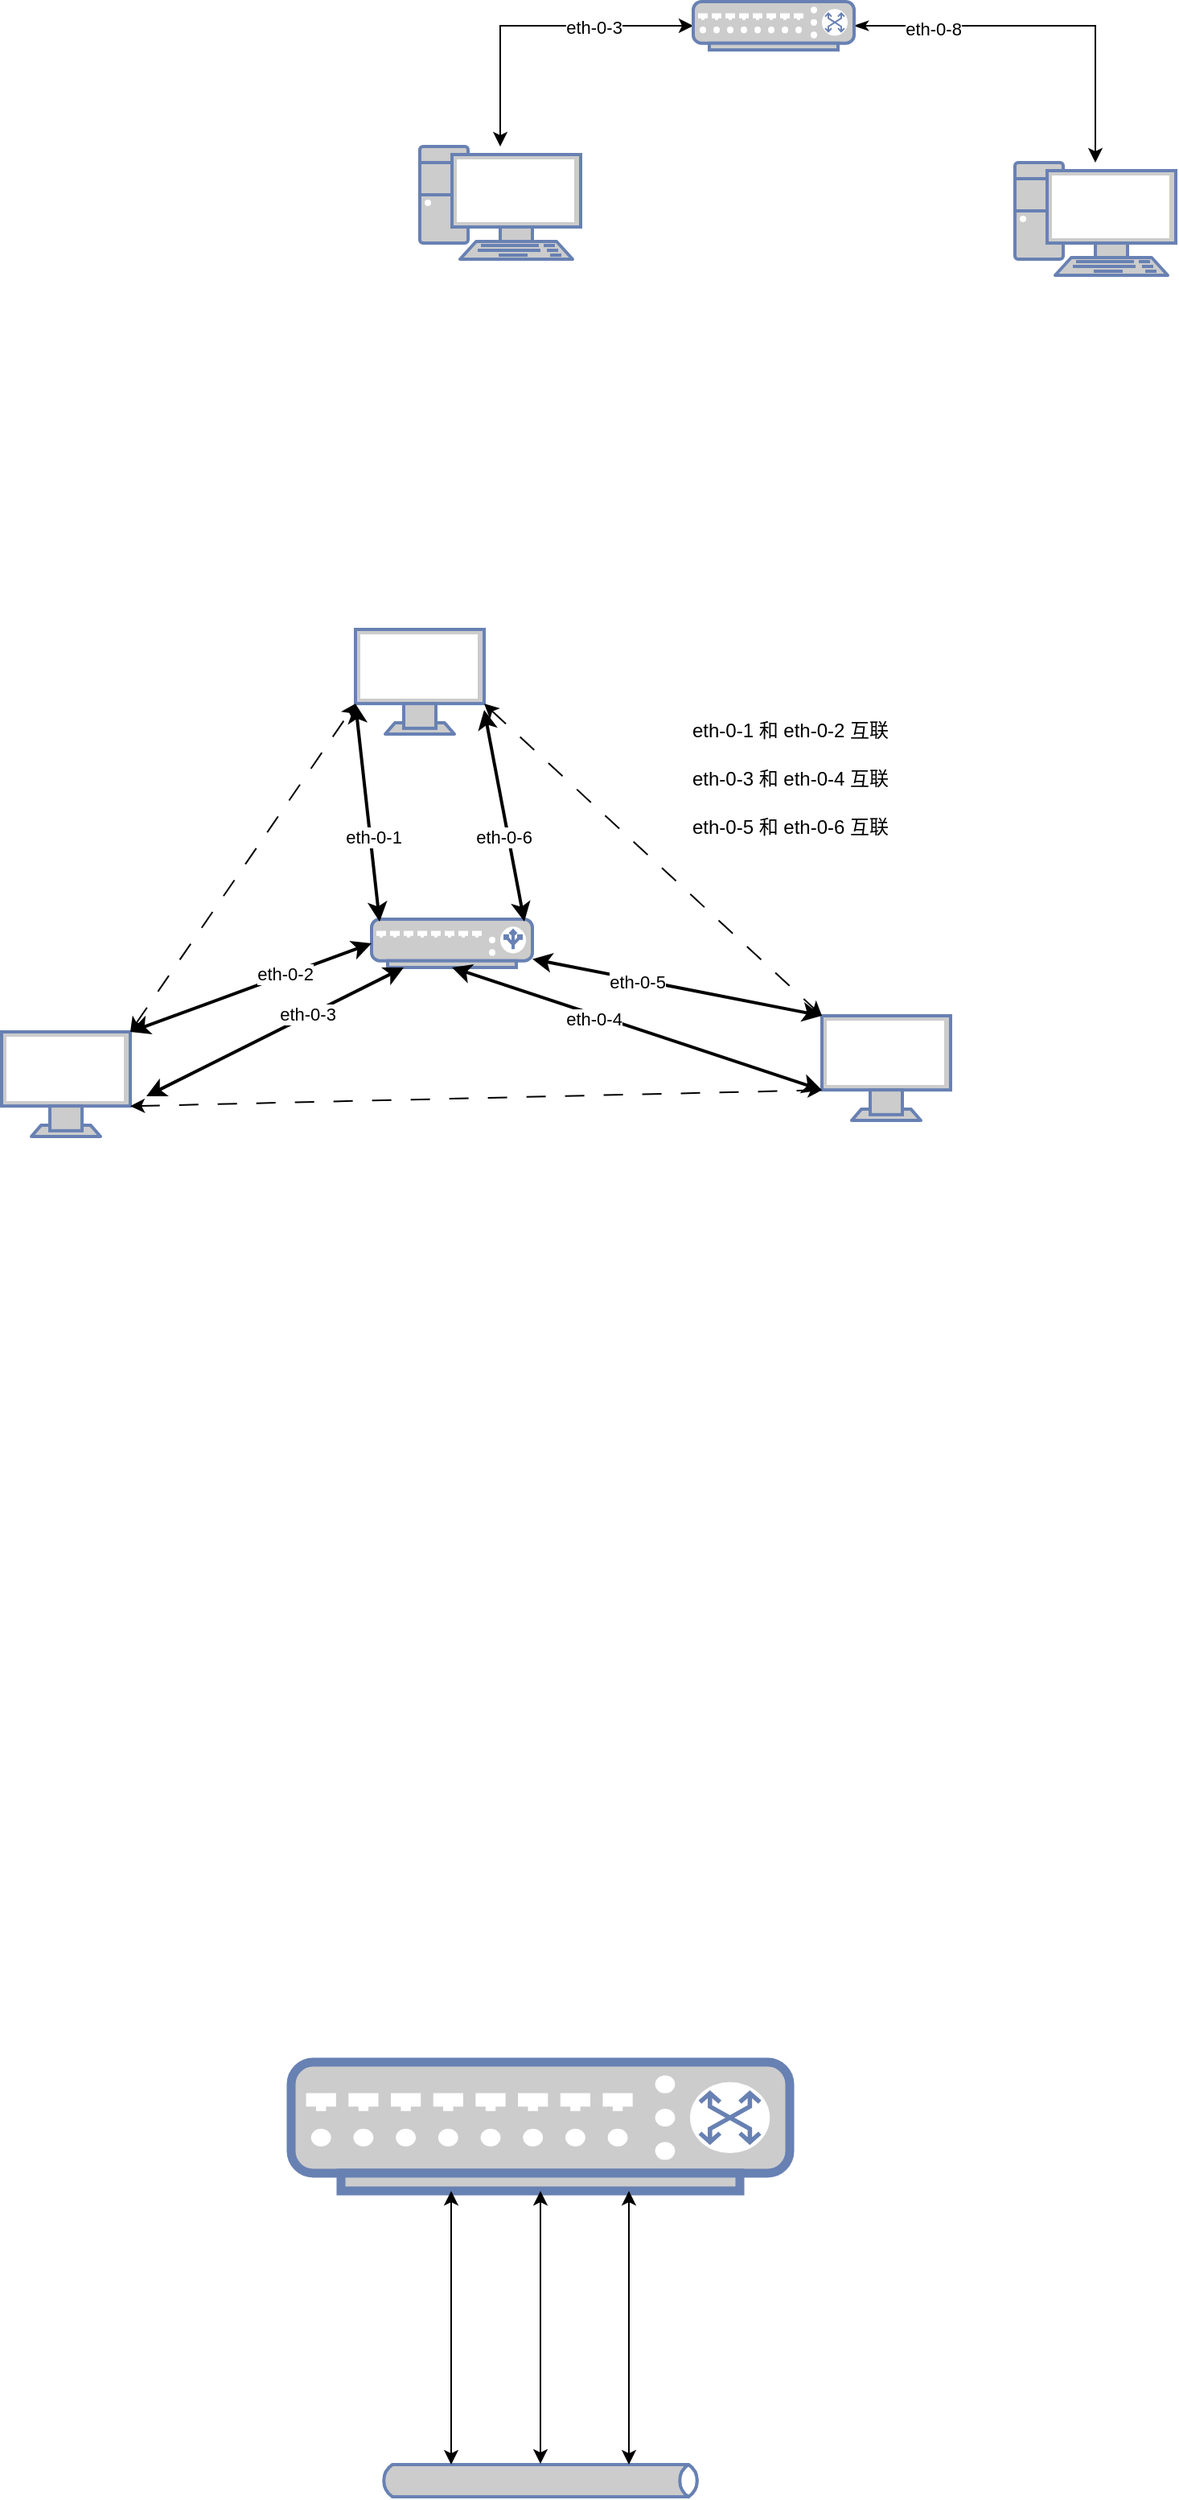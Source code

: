 <mxfile version="21.3.2" type="github">
  <diagram name="第 1 页" id="yXRS408LSO9wbGec5G7c">
    <mxGraphModel dx="1358" dy="976" grid="1" gridSize="10" guides="1" tooltips="1" connect="1" arrows="1" fold="1" page="1" pageScale="1" pageWidth="2339" pageHeight="3300" math="0" shadow="0">
      <root>
        <mxCell id="0" />
        <mxCell id="1" parent="0" />
        <mxCell id="BlnCzfQ5rcJ-uP-u_ig8-5" style="edgeStyle=orthogonalEdgeStyle;rounded=0;orthogonalLoop=1;jettySize=auto;html=1;startArrow=classic;startFill=1;" edge="1" parent="1" source="BlnCzfQ5rcJ-uP-u_ig8-1" target="BlnCzfQ5rcJ-uP-u_ig8-2">
          <mxGeometry relative="1" as="geometry" />
        </mxCell>
        <mxCell id="BlnCzfQ5rcJ-uP-u_ig8-7" value="eth-0-3" style="edgeLabel;html=1;align=center;verticalAlign=middle;resizable=0;points=[];" vertex="1" connectable="0" parent="BlnCzfQ5rcJ-uP-u_ig8-5">
          <mxGeometry x="-0.358" y="1" relative="1" as="geometry">
            <mxPoint as="offset" />
          </mxGeometry>
        </mxCell>
        <mxCell id="BlnCzfQ5rcJ-uP-u_ig8-6" style="edgeStyle=orthogonalEdgeStyle;rounded=0;orthogonalLoop=1;jettySize=auto;html=1;startArrow=classicThin;startFill=1;" edge="1" parent="1" source="BlnCzfQ5rcJ-uP-u_ig8-1" target="BlnCzfQ5rcJ-uP-u_ig8-3">
          <mxGeometry relative="1" as="geometry" />
        </mxCell>
        <mxCell id="BlnCzfQ5rcJ-uP-u_ig8-8" value="eth-0-8" style="edgeLabel;html=1;align=center;verticalAlign=middle;resizable=0;points=[];" vertex="1" connectable="0" parent="BlnCzfQ5rcJ-uP-u_ig8-6">
          <mxGeometry x="-0.589" y="-2" relative="1" as="geometry">
            <mxPoint as="offset" />
          </mxGeometry>
        </mxCell>
        <mxCell id="BlnCzfQ5rcJ-uP-u_ig8-1" value="" style="fontColor=#0066CC;verticalAlign=top;verticalLabelPosition=bottom;labelPosition=center;align=center;html=1;outlineConnect=0;fillColor=#CCCCCC;strokeColor=#6881B3;gradientColor=none;gradientDirection=north;strokeWidth=2;shape=mxgraph.networks.switch;" vertex="1" parent="1">
          <mxGeometry x="570" y="380" width="100" height="30" as="geometry" />
        </mxCell>
        <mxCell id="BlnCzfQ5rcJ-uP-u_ig8-2" value="" style="fontColor=#0066CC;verticalAlign=top;verticalLabelPosition=bottom;labelPosition=center;align=center;html=1;outlineConnect=0;fillColor=#CCCCCC;strokeColor=#6881B3;gradientColor=none;gradientDirection=north;strokeWidth=2;shape=mxgraph.networks.pc;" vertex="1" parent="1">
          <mxGeometry x="400" y="470" width="100" height="70" as="geometry" />
        </mxCell>
        <mxCell id="BlnCzfQ5rcJ-uP-u_ig8-3" value="" style="fontColor=#0066CC;verticalAlign=top;verticalLabelPosition=bottom;labelPosition=center;align=center;html=1;outlineConnect=0;fillColor=#CCCCCC;strokeColor=#6881B3;gradientColor=none;gradientDirection=north;strokeWidth=2;shape=mxgraph.networks.pc;" vertex="1" parent="1">
          <mxGeometry x="770" y="480" width="100" height="70" as="geometry" />
        </mxCell>
        <mxCell id="BlnCzfQ5rcJ-uP-u_ig8-9" value="" style="fontColor=#0066CC;verticalAlign=top;verticalLabelPosition=bottom;labelPosition=center;align=center;html=1;outlineConnect=0;fillColor=#CCCCCC;strokeColor=#6881B3;gradientColor=none;gradientDirection=north;strokeWidth=2;shape=mxgraph.networks.monitor;" vertex="1" parent="1">
          <mxGeometry x="360" y="770" width="80" height="65" as="geometry" />
        </mxCell>
        <mxCell id="BlnCzfQ5rcJ-uP-u_ig8-10" value="" style="fontColor=#0066CC;verticalAlign=top;verticalLabelPosition=bottom;labelPosition=center;align=center;html=1;outlineConnect=0;fillColor=#CCCCCC;strokeColor=#6881B3;gradientColor=none;gradientDirection=north;strokeWidth=2;shape=mxgraph.networks.monitor;" vertex="1" parent="1">
          <mxGeometry x="650" y="1010" width="80" height="65" as="geometry" />
        </mxCell>
        <mxCell id="BlnCzfQ5rcJ-uP-u_ig8-11" value="" style="fontColor=#0066CC;verticalAlign=top;verticalLabelPosition=bottom;labelPosition=center;align=center;html=1;outlineConnect=0;fillColor=#CCCCCC;strokeColor=#6881B3;gradientColor=none;gradientDirection=north;strokeWidth=2;shape=mxgraph.networks.monitor;" vertex="1" parent="1">
          <mxGeometry x="140" y="1020" width="80" height="65" as="geometry" />
        </mxCell>
        <mxCell id="BlnCzfQ5rcJ-uP-u_ig8-13" value="" style="endArrow=classic;startArrow=classic;html=1;rounded=0;entryX=0;entryY=0.71;entryDx=0;entryDy=0;entryPerimeter=0;exitX=1;exitY=0;exitDx=0;exitDy=0;exitPerimeter=0;dashed=1;dashPattern=12 12;" edge="1" parent="1" source="BlnCzfQ5rcJ-uP-u_ig8-11" target="BlnCzfQ5rcJ-uP-u_ig8-9">
          <mxGeometry width="50" height="50" relative="1" as="geometry">
            <mxPoint x="205" y="1020" as="sourcePoint" />
            <mxPoint x="240" y="970" as="targetPoint" />
          </mxGeometry>
        </mxCell>
        <mxCell id="BlnCzfQ5rcJ-uP-u_ig8-14" value="" style="endArrow=classic;startArrow=classic;html=1;rounded=0;exitX=1;exitY=0.71;exitDx=0;exitDy=0;exitPerimeter=0;entryX=0;entryY=0;entryDx=0;entryDy=0;entryPerimeter=0;dashed=1;dashPattern=12 12;" edge="1" parent="1" source="BlnCzfQ5rcJ-uP-u_ig8-9" target="BlnCzfQ5rcJ-uP-u_ig8-10">
          <mxGeometry width="50" height="50" relative="1" as="geometry">
            <mxPoint x="600" y="870" as="sourcePoint" />
            <mxPoint x="650" y="820" as="targetPoint" />
          </mxGeometry>
        </mxCell>
        <mxCell id="BlnCzfQ5rcJ-uP-u_ig8-15" value="" style="endArrow=classic;startArrow=classic;html=1;rounded=0;exitX=1;exitY=0.71;exitDx=0;exitDy=0;exitPerimeter=0;entryX=0;entryY=0.71;entryDx=0;entryDy=0;entryPerimeter=0;dashed=1;dashPattern=12 12;" edge="1" parent="1" source="BlnCzfQ5rcJ-uP-u_ig8-11" target="BlnCzfQ5rcJ-uP-u_ig8-10">
          <mxGeometry width="50" height="50" relative="1" as="geometry">
            <mxPoint x="600" y="870" as="sourcePoint" />
            <mxPoint x="650" y="820" as="targetPoint" />
          </mxGeometry>
        </mxCell>
        <mxCell id="BlnCzfQ5rcJ-uP-u_ig8-16" value="" style="fontColor=#0066CC;verticalAlign=top;verticalLabelPosition=bottom;labelPosition=center;align=center;html=1;outlineConnect=0;fillColor=#CCCCCC;strokeColor=#6881B3;gradientColor=none;gradientDirection=north;strokeWidth=2;shape=mxgraph.networks.load_balancer;" vertex="1" parent="1">
          <mxGeometry x="370" y="950" width="100" height="30" as="geometry" />
        </mxCell>
        <mxCell id="BlnCzfQ5rcJ-uP-u_ig8-17" value="" style="endArrow=classic;html=1;strokeWidth=2;rounded=0;exitX=0.95;exitY=0.05;exitDx=0;exitDy=0;exitPerimeter=0;startArrow=classic;startFill=1;endFill=1;" edge="1" parent="1" source="BlnCzfQ5rcJ-uP-u_ig8-16">
          <mxGeometry width="50" height="50" relative="1" as="geometry">
            <mxPoint x="600" y="870" as="sourcePoint" />
            <mxPoint x="440" y="820" as="targetPoint" />
          </mxGeometry>
        </mxCell>
        <mxCell id="BlnCzfQ5rcJ-uP-u_ig8-28" value="eth-0-6" style="edgeLabel;html=1;align=center;verticalAlign=middle;resizable=0;points=[];" vertex="1" connectable="0" parent="BlnCzfQ5rcJ-uP-u_ig8-17">
          <mxGeometry x="-0.192" y="3" relative="1" as="geometry">
            <mxPoint as="offset" />
          </mxGeometry>
        </mxCell>
        <mxCell id="BlnCzfQ5rcJ-uP-u_ig8-18" value="" style="endArrow=classic;html=1;strokeWidth=2;rounded=0;startArrow=classic;startFill=1;endFill=1;entryX=0;entryY=0;entryDx=0;entryDy=0;entryPerimeter=0;" edge="1" parent="1" source="BlnCzfQ5rcJ-uP-u_ig8-16" target="BlnCzfQ5rcJ-uP-u_ig8-10">
          <mxGeometry width="50" height="50" relative="1" as="geometry">
            <mxPoint x="600" y="870" as="sourcePoint" />
            <mxPoint x="640" y="1020" as="targetPoint" />
          </mxGeometry>
        </mxCell>
        <mxCell id="BlnCzfQ5rcJ-uP-u_ig8-27" value="eth-0-5" style="edgeLabel;html=1;align=center;verticalAlign=middle;resizable=0;points=[];" vertex="1" connectable="0" parent="BlnCzfQ5rcJ-uP-u_ig8-18">
          <mxGeometry x="-0.283" y="-1" relative="1" as="geometry">
            <mxPoint as="offset" />
          </mxGeometry>
        </mxCell>
        <mxCell id="BlnCzfQ5rcJ-uP-u_ig8-19" value="" style="endArrow=classic;html=1;strokeWidth=2;rounded=0;startArrow=classic;startFill=1;endFill=1;" edge="1" parent="1" target="BlnCzfQ5rcJ-uP-u_ig8-16">
          <mxGeometry width="50" height="50" relative="1" as="geometry">
            <mxPoint x="230" y="1060" as="sourcePoint" />
            <mxPoint x="650" y="820" as="targetPoint" />
          </mxGeometry>
        </mxCell>
        <mxCell id="BlnCzfQ5rcJ-uP-u_ig8-25" value="eth-0-3" style="edgeLabel;html=1;align=center;verticalAlign=middle;resizable=0;points=[];" vertex="1" connectable="0" parent="BlnCzfQ5rcJ-uP-u_ig8-19">
          <mxGeometry x="0.252" y="1" relative="1" as="geometry">
            <mxPoint as="offset" />
          </mxGeometry>
        </mxCell>
        <mxCell id="BlnCzfQ5rcJ-uP-u_ig8-20" value="" style="endArrow=classic;html=1;strokeWidth=2;rounded=0;exitX=0.5;exitY=1;exitDx=0;exitDy=0;exitPerimeter=0;entryX=0;entryY=0.71;entryDx=0;entryDy=0;entryPerimeter=0;startArrow=classic;startFill=1;endFill=1;" edge="1" parent="1" source="BlnCzfQ5rcJ-uP-u_ig8-16" target="BlnCzfQ5rcJ-uP-u_ig8-10">
          <mxGeometry width="50" height="50" relative="1" as="geometry">
            <mxPoint x="600" y="870" as="sourcePoint" />
            <mxPoint x="650" y="820" as="targetPoint" />
          </mxGeometry>
        </mxCell>
        <mxCell id="BlnCzfQ5rcJ-uP-u_ig8-26" value="eth-0-4" style="edgeLabel;html=1;align=center;verticalAlign=middle;resizable=0;points=[];" vertex="1" connectable="0" parent="BlnCzfQ5rcJ-uP-u_ig8-20">
          <mxGeometry x="-0.229" y="-3" relative="1" as="geometry">
            <mxPoint as="offset" />
          </mxGeometry>
        </mxCell>
        <mxCell id="BlnCzfQ5rcJ-uP-u_ig8-21" value="" style="endArrow=classic;html=1;strokeWidth=2;rounded=0;entryX=0;entryY=0.71;entryDx=0;entryDy=0;entryPerimeter=0;exitX=0.05;exitY=0.05;exitDx=0;exitDy=0;exitPerimeter=0;startArrow=classic;startFill=1;endFill=1;" edge="1" parent="1" source="BlnCzfQ5rcJ-uP-u_ig8-16" target="BlnCzfQ5rcJ-uP-u_ig8-9">
          <mxGeometry width="50" height="50" relative="1" as="geometry">
            <mxPoint x="600" y="870" as="sourcePoint" />
            <mxPoint x="650" y="820" as="targetPoint" />
          </mxGeometry>
        </mxCell>
        <mxCell id="BlnCzfQ5rcJ-uP-u_ig8-23" value="eth-0-1" style="edgeLabel;html=1;align=center;verticalAlign=middle;resizable=0;points=[];" vertex="1" connectable="0" parent="BlnCzfQ5rcJ-uP-u_ig8-21">
          <mxGeometry x="-0.227" y="-1" relative="1" as="geometry">
            <mxPoint x="1" as="offset" />
          </mxGeometry>
        </mxCell>
        <mxCell id="BlnCzfQ5rcJ-uP-u_ig8-22" value="" style="endArrow=classic;html=1;strokeWidth=2;rounded=0;entryX=0;entryY=0.5;entryDx=0;entryDy=0;entryPerimeter=0;startArrow=classic;startFill=1;endFill=1;" edge="1" parent="1" target="BlnCzfQ5rcJ-uP-u_ig8-16">
          <mxGeometry width="50" height="50" relative="1" as="geometry">
            <mxPoint x="220" y="1020" as="sourcePoint" />
            <mxPoint x="650" y="820" as="targetPoint" />
          </mxGeometry>
        </mxCell>
        <mxCell id="BlnCzfQ5rcJ-uP-u_ig8-24" value="eth-0-2" style="edgeLabel;html=1;align=center;verticalAlign=middle;resizable=0;points=[];" vertex="1" connectable="0" parent="BlnCzfQ5rcJ-uP-u_ig8-22">
          <mxGeometry x="0.28" y="1" relative="1" as="geometry">
            <mxPoint as="offset" />
          </mxGeometry>
        </mxCell>
        <mxCell id="BlnCzfQ5rcJ-uP-u_ig8-29" value="eth-0-1 和 eth-0-2 互联" style="text;html=1;align=center;verticalAlign=middle;resizable=0;points=[];autosize=1;strokeColor=none;fillColor=none;" vertex="1" parent="1">
          <mxGeometry x="555" y="818" width="150" height="30" as="geometry" />
        </mxCell>
        <mxCell id="BlnCzfQ5rcJ-uP-u_ig8-30" value="eth-0-3 和 eth-0-4 互联" style="text;html=1;align=center;verticalAlign=middle;resizable=0;points=[];autosize=1;strokeColor=none;fillColor=none;" vertex="1" parent="1">
          <mxGeometry x="555" y="848" width="150" height="30" as="geometry" />
        </mxCell>
        <mxCell id="BlnCzfQ5rcJ-uP-u_ig8-31" value="eth-0-5 和 eth-0-6 互联" style="text;html=1;align=center;verticalAlign=middle;resizable=0;points=[];autosize=1;strokeColor=none;fillColor=none;" vertex="1" parent="1">
          <mxGeometry x="555" y="878" width="150" height="30" as="geometry" />
        </mxCell>
        <mxCell id="BlnCzfQ5rcJ-uP-u_ig8-32" value="" style="fontColor=#0066CC;verticalAlign=top;verticalLabelPosition=bottom;labelPosition=center;align=center;html=1;outlineConnect=0;fillColor=#CCCCCC;strokeColor=#6881B3;gradientColor=none;gradientDirection=north;strokeWidth=2;shape=mxgraph.networks.switch;" vertex="1" parent="1">
          <mxGeometry x="320" y="1660" width="310" height="80" as="geometry" />
        </mxCell>
        <mxCell id="BlnCzfQ5rcJ-uP-u_ig8-33" value="" style="html=1;outlineConnect=0;fillColor=#CCCCCC;strokeColor=#6881B3;gradientColor=none;gradientDirection=north;strokeWidth=2;shape=mxgraph.networks.bus;gradientColor=none;gradientDirection=north;fontColor=#ffffff;perimeter=backbonePerimeter;backboneSize=20;" vertex="1" parent="1">
          <mxGeometry x="375" y="1910" width="200" height="20" as="geometry" />
        </mxCell>
        <mxCell id="BlnCzfQ5rcJ-uP-u_ig8-34" value="" style="endArrow=classic;startArrow=classic;html=1;rounded=0;" edge="1" parent="1" source="BlnCzfQ5rcJ-uP-u_ig8-33" target="BlnCzfQ5rcJ-uP-u_ig8-32">
          <mxGeometry width="50" height="50" relative="1" as="geometry">
            <mxPoint x="470" y="1870" as="sourcePoint" />
            <mxPoint x="520" y="1820" as="targetPoint" />
          </mxGeometry>
        </mxCell>
        <mxCell id="BlnCzfQ5rcJ-uP-u_ig8-35" value="" style="endArrow=classic;startArrow=classic;html=1;rounded=0;" edge="1" parent="1">
          <mxGeometry width="50" height="50" relative="1" as="geometry">
            <mxPoint x="530" y="1910" as="sourcePoint" />
            <mxPoint x="530" y="1740" as="targetPoint" />
          </mxGeometry>
        </mxCell>
        <mxCell id="BlnCzfQ5rcJ-uP-u_ig8-36" value="" style="endArrow=classic;startArrow=classic;html=1;rounded=0;" edge="1" parent="1">
          <mxGeometry width="50" height="50" relative="1" as="geometry">
            <mxPoint x="419.5" y="1910" as="sourcePoint" />
            <mxPoint x="419.5" y="1740" as="targetPoint" />
          </mxGeometry>
        </mxCell>
      </root>
    </mxGraphModel>
  </diagram>
</mxfile>
